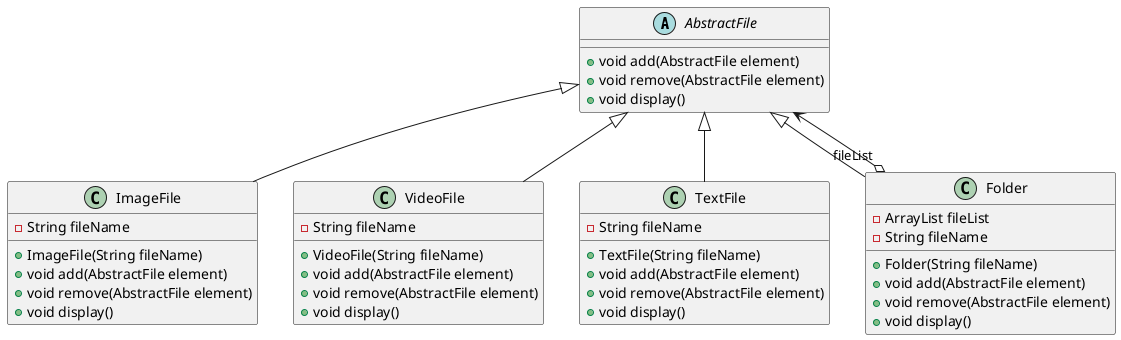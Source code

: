 @startuml 

skinparam DefaultFontName PingFangSC-Regular

abstract class AbstractFile{
    + void add(AbstractFile element)
    + void remove(AbstractFile element)
    + void display()
}
class ImageFile{
    - String fileName
    + ImageFile(String fileName)
    + void add(AbstractFile element)
    + void remove(AbstractFile element)
    + void display()
}
class VideoFile{
    - String fileName
    + VideoFile(String fileName)
    + void add(AbstractFile element)
    + void remove(AbstractFile element)
    + void display()
}
class TextFile{
    - String fileName
    + TextFile(String fileName)
    + void add(AbstractFile element)
    + void remove(AbstractFile element)
    + void display()
}
class Folder{
    - ArrayList fileList
    - String fileName
    + Folder(String fileName)
    + void add(AbstractFile element)
    + void remove(AbstractFile element)
    + void display()
}

AbstractFile <|-- ImageFile
AbstractFile <|-- VideoFile
AbstractFile <|-- TextFile
AbstractFile <|-- Folder
AbstractFile <--o "fileList" Folder

@enduml
